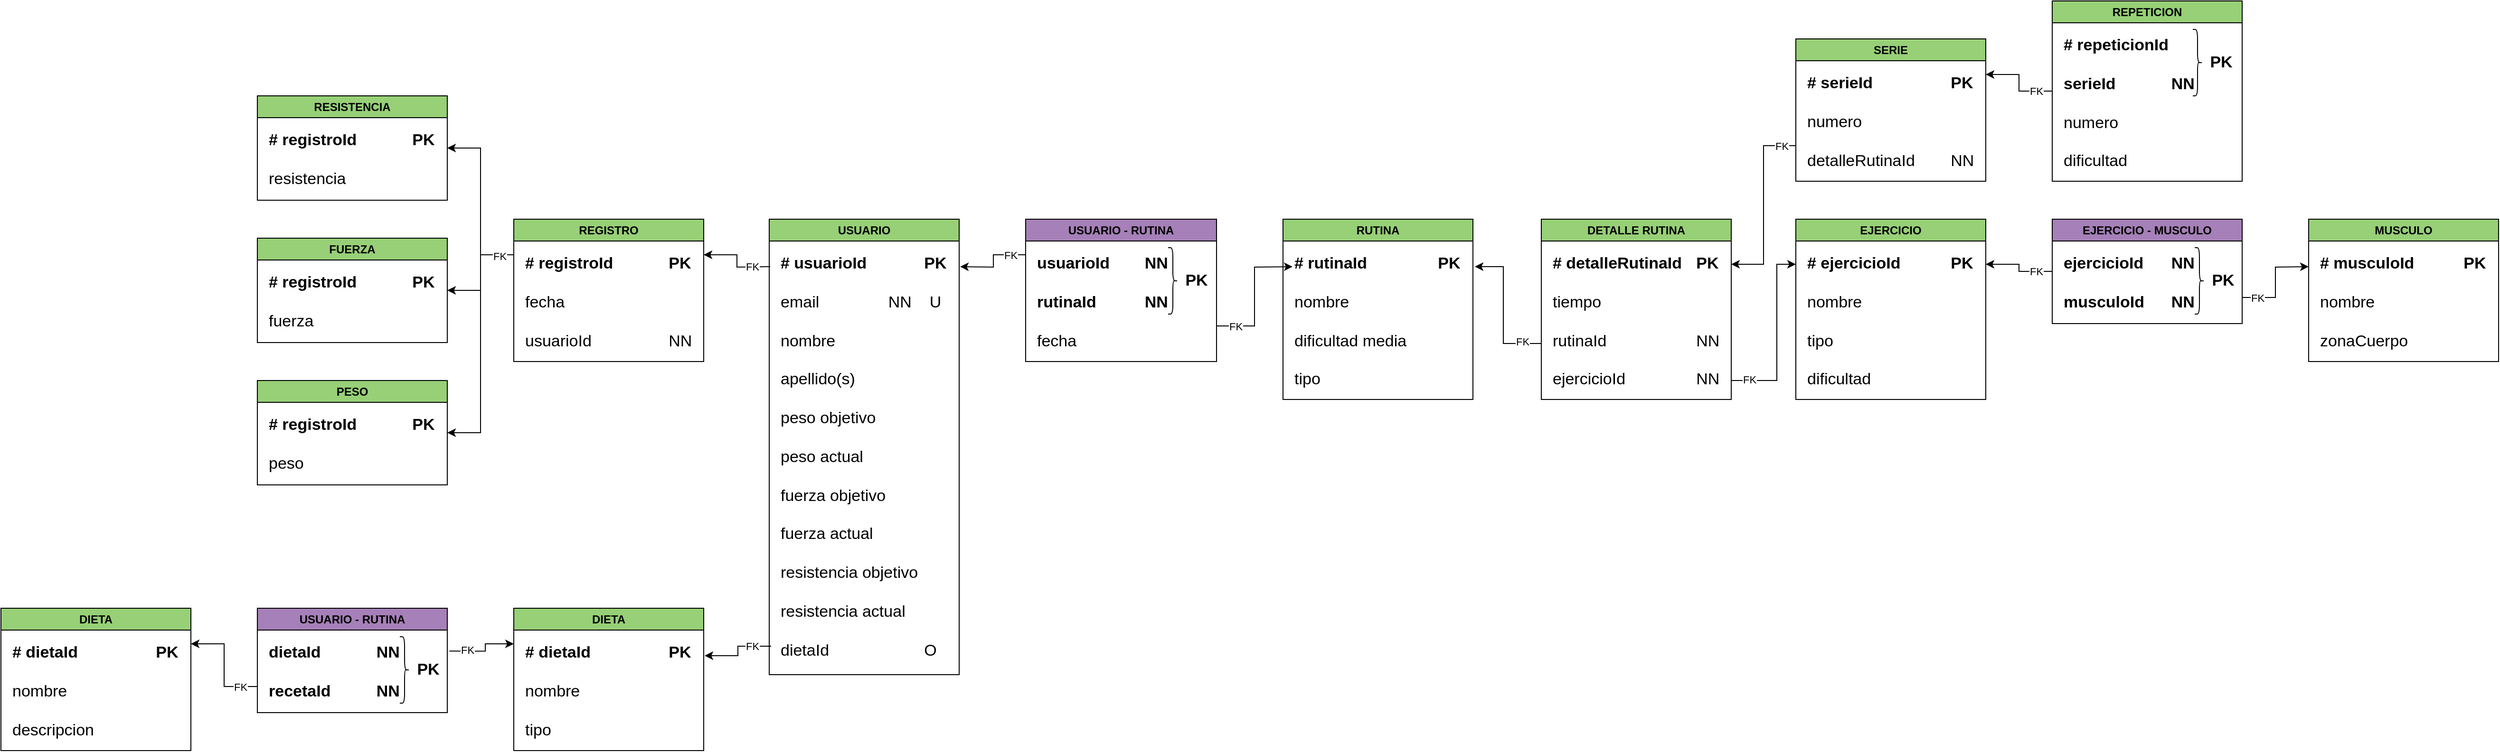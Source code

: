 <mxfile version="22.1.11" type="github">
  <diagram name="Página-1" id="gjtRLzLxao2fpndlLqgI">
    <mxGraphModel dx="3163" dy="777" grid="1" gridSize="10" guides="1" tooltips="1" connect="1" arrows="1" fold="1" page="1" pageScale="1" pageWidth="827" pageHeight="1169" math="0" shadow="0">
      <root>
        <mxCell id="0" />
        <mxCell id="1" parent="0" />
        <mxCell id="w3PoWwuRmh8IUbwpKN5N-68" style="edgeStyle=orthogonalEdgeStyle;rounded=0;orthogonalLoop=1;jettySize=auto;html=1;" edge="1" parent="1">
          <mxGeometry relative="1" as="geometry">
            <mxPoint x="-90" y="870" as="sourcePoint" />
            <mxPoint x="-160" y="880" as="targetPoint" />
            <Array as="points">
              <mxPoint x="-125" y="870" />
              <mxPoint x="-125" y="880" />
            </Array>
          </mxGeometry>
        </mxCell>
        <mxCell id="w3PoWwuRmh8IUbwpKN5N-69" value="FK" style="edgeLabel;html=1;align=center;verticalAlign=middle;resizable=0;points=[];" vertex="1" connectable="0" parent="w3PoWwuRmh8IUbwpKN5N-68">
          <mxGeometry x="-0.59" relative="1" as="geometry">
            <mxPoint x="-4" as="offset" />
          </mxGeometry>
        </mxCell>
        <mxCell id="w3PoWwuRmh8IUbwpKN5N-77" style="edgeStyle=orthogonalEdgeStyle;rounded=0;orthogonalLoop=1;jettySize=auto;html=1;entryX=1;entryY=0.25;entryDx=0;entryDy=0;" edge="1" parent="1" target="w3PoWwuRmh8IUbwpKN5N-75">
          <mxGeometry relative="1" as="geometry">
            <mxPoint x="-91" y="470" as="sourcePoint" />
          </mxGeometry>
        </mxCell>
        <mxCell id="w3PoWwuRmh8IUbwpKN5N-78" value="FK" style="edgeLabel;html=1;align=center;verticalAlign=middle;resizable=0;points=[];" vertex="1" connectable="0" parent="w3PoWwuRmh8IUbwpKN5N-77">
          <mxGeometry x="-0.662" relative="1" as="geometry">
            <mxPoint x="-5" as="offset" />
          </mxGeometry>
        </mxCell>
        <mxCell id="w3PoWwuRmh8IUbwpKN5N-1" value="USUARIO" style="swimlane;whiteSpace=wrap;html=1;startSize=23;fillColor=#97D077;" vertex="1" parent="1">
          <mxGeometry x="-92" y="420" width="200" height="480" as="geometry" />
        </mxCell>
        <mxCell id="w3PoWwuRmh8IUbwpKN5N-2" value="&lt;b style=&quot;font-size: 17px;&quot;&gt;# usuarioId&lt;span style=&quot;white-space: pre;&quot;&gt;&#x9;&lt;/span&gt;&lt;span style=&quot;white-space: pre;&quot;&gt;&#x9;&lt;/span&gt;PK&lt;/b&gt;&lt;br style=&quot;font-size: 17px;&quot;&gt;&lt;br style=&quot;font-size: 17px;&quot;&gt;email&lt;span style=&quot;&quot;&gt;&lt;span style=&quot;&quot;&gt;&amp;nbsp;&amp;nbsp;&lt;/span&gt;&lt;/span&gt;&lt;span style=&quot;&quot;&gt;&lt;span style=&quot;&quot;&gt;&amp;nbsp;&amp;nbsp;&amp;nbsp;&amp;nbsp;&lt;/span&gt;&lt;span style=&quot;&quot;&gt;&lt;span style=&quot;&quot;&gt;&amp;nbsp;&amp;nbsp;&amp;nbsp;&amp;nbsp;&lt;span style=&quot;white-space: pre;&quot;&gt;&#x9;&lt;/span&gt;&lt;/span&gt;&lt;/span&gt;NN&lt;span style=&quot;&quot;&gt;&lt;span style=&quot;&quot;&gt;&amp;nbsp;&amp;nbsp;&amp;nbsp;&amp;nbsp;&lt;/span&gt;&lt;/span&gt;U&lt;/span&gt;&lt;br style=&quot;font-size: 17px;&quot;&gt;&lt;br style=&quot;font-size: 17px;&quot;&gt;nombre&lt;br style=&quot;font-size: 17px;&quot;&gt;&lt;br style=&quot;font-size: 17px;&quot;&gt;apellido(s)&lt;br&gt;&lt;br&gt;peso objetivo&lt;br&gt;&lt;br&gt;peso actual&lt;br&gt;&lt;br&gt;fuerza objetivo&lt;br&gt;&lt;br&gt;fuerza actual&lt;br&gt;&lt;br&gt;resistencia objetivo&lt;br style=&quot;border-color: var(--border-color);&quot;&gt;&lt;br style=&quot;border-color: var(--border-color);&quot;&gt;resistencia actual&lt;br&gt;&lt;br&gt;dietaId&lt;span style=&quot;white-space: pre;&quot;&gt;&#x9;&lt;/span&gt;&lt;span style=&quot;white-space: pre;&quot;&gt;&#x9;&lt;/span&gt;&lt;span style=&quot;white-space: pre;&quot;&gt;&#x9;&lt;/span&gt;O" style="text;html=1;strokeColor=none;fillColor=none;align=left;verticalAlign=top;whiteSpace=wrap;rounded=0;fontSize=17;" vertex="1" parent="w3PoWwuRmh8IUbwpKN5N-1">
          <mxGeometry x="10" y="30" width="180" height="440" as="geometry" />
        </mxCell>
        <mxCell id="w3PoWwuRmh8IUbwpKN5N-3" style="edgeStyle=orthogonalEdgeStyle;rounded=0;orthogonalLoop=1;jettySize=auto;html=1;exitX=0;exitY=0.25;exitDx=0;exitDy=0;" edge="1" parent="1" source="w3PoWwuRmh8IUbwpKN5N-5">
          <mxGeometry relative="1" as="geometry">
            <mxPoint x="109" y="470" as="targetPoint" />
          </mxGeometry>
        </mxCell>
        <mxCell id="w3PoWwuRmh8IUbwpKN5N-20" value="FK" style="edgeLabel;html=1;align=center;verticalAlign=middle;resizable=0;points=[];" vertex="1" connectable="0" parent="w3PoWwuRmh8IUbwpKN5N-3">
          <mxGeometry x="-0.615" relative="1" as="geometry">
            <mxPoint as="offset" />
          </mxGeometry>
        </mxCell>
        <mxCell id="w3PoWwuRmh8IUbwpKN5N-4" style="edgeStyle=orthogonalEdgeStyle;rounded=0;orthogonalLoop=1;jettySize=auto;html=1;exitX=1;exitY=0.75;exitDx=0;exitDy=0;" edge="1" parent="1" source="w3PoWwuRmh8IUbwpKN5N-5">
          <mxGeometry relative="1" as="geometry">
            <mxPoint x="459" y="470" as="targetPoint" />
          </mxGeometry>
        </mxCell>
        <mxCell id="w3PoWwuRmh8IUbwpKN5N-21" value="FK" style="edgeLabel;html=1;align=center;verticalAlign=middle;resizable=0;points=[];" vertex="1" connectable="0" parent="w3PoWwuRmh8IUbwpKN5N-4">
          <mxGeometry x="-0.641" y="-1" relative="1" as="geometry">
            <mxPoint x="-6" y="-1" as="offset" />
          </mxGeometry>
        </mxCell>
        <mxCell id="w3PoWwuRmh8IUbwpKN5N-5" value="USUARIO - RUTINA" style="swimlane;whiteSpace=wrap;html=1;fillColor=#A680B8;" vertex="1" parent="1">
          <mxGeometry x="178" y="420" width="201" height="150" as="geometry" />
        </mxCell>
        <mxCell id="w3PoWwuRmh8IUbwpKN5N-6" value="&lt;div style=&quot;text-align: right;&quot;&gt;&lt;b style=&quot;background-color: initial;&quot;&gt;usuarioId&lt;span style=&quot;white-space: pre;&quot;&gt;&#x9;&lt;/span&gt;NN&lt;/b&gt;&lt;/div&gt;&lt;br style=&quot;font-size: 17px;&quot;&gt;&lt;b&gt;rutinaId&lt;/b&gt;&lt;span style=&quot;font-weight: bold; white-space: pre;&quot;&gt;&#x9;&lt;span style=&quot;white-space: pre;&quot;&gt;&#x9;&lt;/span&gt;&lt;/span&gt;&lt;b&gt;NN&lt;/b&gt;&lt;br&gt;&lt;br&gt;fecha" style="text;html=1;strokeColor=none;fillColor=none;align=left;verticalAlign=top;whiteSpace=wrap;rounded=0;fontSize=17;" vertex="1" parent="w3PoWwuRmh8IUbwpKN5N-5">
          <mxGeometry x="10" y="30" width="180" height="110" as="geometry" />
        </mxCell>
        <mxCell id="w3PoWwuRmh8IUbwpKN5N-7" value="" style="shape=curlyBracket;whiteSpace=wrap;html=1;rounded=1;flipH=1;labelPosition=right;verticalLabelPosition=middle;align=left;verticalAlign=middle;size=0.5;" vertex="1" parent="w3PoWwuRmh8IUbwpKN5N-5">
          <mxGeometry x="150" y="30" width="10" height="70" as="geometry" />
        </mxCell>
        <mxCell id="w3PoWwuRmh8IUbwpKN5N-8" value="&lt;b style=&quot;font-size: 17px;&quot;&gt;PK&lt;/b&gt;" style="text;html=1;strokeColor=none;fillColor=none;align=center;verticalAlign=middle;whiteSpace=wrap;rounded=0;fontSize=17;" vertex="1" parent="w3PoWwuRmh8IUbwpKN5N-5">
          <mxGeometry x="150" y="50" width="60" height="30" as="geometry" />
        </mxCell>
        <mxCell id="w3PoWwuRmh8IUbwpKN5N-9" value="RUTINA" style="swimlane;whiteSpace=wrap;html=1;fillColor=#97D077;" vertex="1" parent="1">
          <mxGeometry x="449" y="420" width="200" height="190" as="geometry" />
        </mxCell>
        <mxCell id="w3PoWwuRmh8IUbwpKN5N-10" value="&lt;b style=&quot;font-size: 17px;&quot;&gt;# rutinaId&lt;span style=&quot;white-space: pre;&quot;&gt;&#x9;&lt;span style=&quot;white-space: pre;&quot;&gt;&#x9;&lt;/span&gt;&lt;/span&gt;PK&lt;/b&gt;&lt;br style=&quot;font-size: 17px;&quot;&gt;&lt;br&gt;nombre&lt;br&gt;&lt;br style=&quot;font-size: 17px;&quot;&gt;dificultad media&lt;br style=&quot;font-size: 17px;&quot;&gt;&lt;br&gt;tipo" style="text;html=1;strokeColor=none;fillColor=none;align=left;verticalAlign=top;whiteSpace=wrap;rounded=0;fontSize=17;" vertex="1" parent="w3PoWwuRmh8IUbwpKN5N-9">
          <mxGeometry x="10" y="30" width="180" height="150" as="geometry" />
        </mxCell>
        <mxCell id="w3PoWwuRmh8IUbwpKN5N-25" style="edgeStyle=orthogonalEdgeStyle;rounded=0;orthogonalLoop=1;jettySize=auto;html=1;" edge="1" parent="1">
          <mxGeometry relative="1" as="geometry">
            <mxPoint x="721" y="550" as="sourcePoint" />
            <mxPoint x="651" y="470" as="targetPoint" />
            <Array as="points">
              <mxPoint x="721" y="551" />
              <mxPoint x="681" y="551" />
              <mxPoint x="681" y="470" />
            </Array>
          </mxGeometry>
        </mxCell>
        <mxCell id="w3PoWwuRmh8IUbwpKN5N-26" value="FK" style="edgeLabel;html=1;align=center;verticalAlign=middle;resizable=0;points=[];" vertex="1" connectable="0" parent="w3PoWwuRmh8IUbwpKN5N-25">
          <mxGeometry x="-0.724" y="-2" relative="1" as="geometry">
            <mxPoint as="offset" />
          </mxGeometry>
        </mxCell>
        <mxCell id="w3PoWwuRmh8IUbwpKN5N-30" style="edgeStyle=orthogonalEdgeStyle;rounded=0;orthogonalLoop=1;jettySize=auto;html=1;entryX=0;entryY=0.25;entryDx=0;entryDy=0;" edge="1" parent="1" target="w3PoWwuRmh8IUbwpKN5N-27">
          <mxGeometry relative="1" as="geometry">
            <mxPoint x="921" y="590" as="sourcePoint" />
            <mxPoint x="979" y="460" as="targetPoint" />
            <Array as="points">
              <mxPoint x="969" y="590" />
              <mxPoint x="969" y="468" />
            </Array>
          </mxGeometry>
        </mxCell>
        <mxCell id="w3PoWwuRmh8IUbwpKN5N-31" value="FK" style="edgeLabel;html=1;align=center;verticalAlign=middle;resizable=0;points=[];" vertex="1" connectable="0" parent="w3PoWwuRmh8IUbwpKN5N-30">
          <mxGeometry x="-0.814" y="1" relative="1" as="geometry">
            <mxPoint x="1" as="offset" />
          </mxGeometry>
        </mxCell>
        <mxCell id="w3PoWwuRmh8IUbwpKN5N-15" value="DETALLE RUTINA" style="swimlane;whiteSpace=wrap;html=1;fillColor=#97D077;" vertex="1" parent="1">
          <mxGeometry x="721" y="420" width="200" height="190" as="geometry" />
        </mxCell>
        <mxCell id="w3PoWwuRmh8IUbwpKN5N-16" value="&lt;b style=&quot;font-size: 17px;&quot;&gt;# detalleRutinaId&lt;span style=&quot;white-space: pre;&quot;&gt;&lt;span style=&quot;white-space: pre;&quot;&gt;&#x9;&lt;/span&gt;&lt;/span&gt;PK&lt;/b&gt;&lt;br style=&quot;font-size: 17px;&quot;&gt;&lt;br&gt;tiempo&lt;br&gt;&lt;br style=&quot;font-size: 17px;&quot;&gt;rutinaId&lt;span style=&quot;white-space: pre;&quot;&gt;&#x9;&lt;span style=&quot;white-space: pre;&quot;&gt;&#x9;&lt;/span&gt;&lt;/span&gt;&lt;span style=&quot;white-space: pre;&quot;&gt;&#x9;&lt;/span&gt;NN&lt;br&gt;&lt;br&gt;ejercicioId&lt;span style=&quot;white-space: pre;&quot;&gt;&#x9;&lt;/span&gt;&lt;span style=&quot;white-space: pre;&quot;&gt;&#x9;&lt;/span&gt;NN" style="text;html=1;strokeColor=none;fillColor=none;align=left;verticalAlign=top;whiteSpace=wrap;rounded=0;fontSize=17;" vertex="1" parent="w3PoWwuRmh8IUbwpKN5N-15">
          <mxGeometry x="10" y="30" width="180" height="150" as="geometry" />
        </mxCell>
        <mxCell id="w3PoWwuRmh8IUbwpKN5N-27" value="EJERCICIO" style="swimlane;whiteSpace=wrap;html=1;fillColor=#97D077;" vertex="1" parent="1">
          <mxGeometry x="989" y="420" width="200" height="190" as="geometry" />
        </mxCell>
        <mxCell id="w3PoWwuRmh8IUbwpKN5N-28" value="&lt;b style=&quot;font-size: 17px;&quot;&gt;# ejercicioId&lt;span style=&quot;white-space: pre;&quot;&gt;&lt;span style=&quot;white-space: pre;&quot;&gt;&#x9;&lt;span style=&quot;white-space: pre;&quot;&gt;&#x9;&lt;/span&gt;&lt;/span&gt;&lt;/span&gt;PK&lt;/b&gt;&lt;br style=&quot;font-size: 17px;&quot;&gt;&lt;br&gt;nombre&lt;br&gt;&lt;br style=&quot;font-size: 17px;&quot;&gt;tipo&lt;br&gt;&lt;br&gt;dificultad" style="text;html=1;strokeColor=none;fillColor=none;align=left;verticalAlign=top;whiteSpace=wrap;rounded=0;fontSize=17;" vertex="1" parent="w3PoWwuRmh8IUbwpKN5N-27">
          <mxGeometry x="10" y="30" width="180" height="150" as="geometry" />
        </mxCell>
        <mxCell id="w3PoWwuRmh8IUbwpKN5N-32" value="MUSCULO" style="swimlane;whiteSpace=wrap;html=1;fillColor=#97D077;" vertex="1" parent="1">
          <mxGeometry x="1529" y="420" width="200" height="150" as="geometry" />
        </mxCell>
        <mxCell id="w3PoWwuRmh8IUbwpKN5N-33" value="&lt;b style=&quot;font-size: 17px;&quot;&gt;# musculoId&lt;span style=&quot;white-space: pre;&quot;&gt;&lt;span style=&quot;white-space: pre;&quot;&gt;&#x9;&lt;span style=&quot;white-space: pre;&quot;&gt;&#x9;&lt;/span&gt;&lt;/span&gt;&lt;/span&gt;PK&lt;/b&gt;&lt;br style=&quot;font-size: 17px;&quot;&gt;&lt;br&gt;nombre&lt;br&gt;&lt;br style=&quot;font-size: 17px;&quot;&gt;zonaCuerpo" style="text;html=1;strokeColor=none;fillColor=none;align=left;verticalAlign=top;whiteSpace=wrap;rounded=0;fontSize=17;" vertex="1" parent="w3PoWwuRmh8IUbwpKN5N-32">
          <mxGeometry x="10" y="30" width="180" height="110" as="geometry" />
        </mxCell>
        <mxCell id="w3PoWwuRmh8IUbwpKN5N-39" style="edgeStyle=orthogonalEdgeStyle;rounded=0;orthogonalLoop=1;jettySize=auto;html=1;exitX=0;exitY=0.5;exitDx=0;exitDy=0;entryX=1;entryY=0.25;entryDx=0;entryDy=0;" edge="1" parent="1" source="w3PoWwuRmh8IUbwpKN5N-34" target="w3PoWwuRmh8IUbwpKN5N-27">
          <mxGeometry relative="1" as="geometry" />
        </mxCell>
        <mxCell id="w3PoWwuRmh8IUbwpKN5N-40" value="FK" style="edgeLabel;html=1;align=center;verticalAlign=middle;resizable=0;points=[];" vertex="1" connectable="0" parent="w3PoWwuRmh8IUbwpKN5N-39">
          <mxGeometry x="-0.554" relative="1" as="geometry">
            <mxPoint as="offset" />
          </mxGeometry>
        </mxCell>
        <mxCell id="w3PoWwuRmh8IUbwpKN5N-41" style="edgeStyle=orthogonalEdgeStyle;rounded=0;orthogonalLoop=1;jettySize=auto;html=1;exitX=1;exitY=0.75;exitDx=0;exitDy=0;" edge="1" parent="1" source="w3PoWwuRmh8IUbwpKN5N-34">
          <mxGeometry relative="1" as="geometry">
            <mxPoint x="1529" y="470" as="targetPoint" />
          </mxGeometry>
        </mxCell>
        <mxCell id="w3PoWwuRmh8IUbwpKN5N-42" value="FK" style="edgeLabel;html=1;align=center;verticalAlign=middle;resizable=0;points=[];" vertex="1" connectable="0" parent="w3PoWwuRmh8IUbwpKN5N-41">
          <mxGeometry x="-0.672" y="1" relative="1" as="geometry">
            <mxPoint x="-1" y="1" as="offset" />
          </mxGeometry>
        </mxCell>
        <mxCell id="w3PoWwuRmh8IUbwpKN5N-34" value="EJERCICIO - MUSCULO" style="swimlane;whiteSpace=wrap;html=1;fillColor=#A680B8;" vertex="1" parent="1">
          <mxGeometry x="1259" y="420" width="200" height="110" as="geometry" />
        </mxCell>
        <mxCell id="w3PoWwuRmh8IUbwpKN5N-35" value="&lt;div style=&quot;&quot;&gt;&lt;b style=&quot;background-color: initial;&quot;&gt;ejercicioId &lt;span style=&quot;white-space: pre;&quot;&gt;&#x9;&lt;/span&gt;NN&lt;/b&gt;&lt;/div&gt;&lt;br style=&quot;font-size: 17px;&quot;&gt;&lt;b&gt;musculoId&lt;span style=&quot;white-space: pre;&quot;&gt;&lt;span style=&quot;white-space: pre;&quot;&gt;&#x9;&lt;/span&gt;&lt;/span&gt;NN&lt;/b&gt;" style="text;html=1;strokeColor=none;fillColor=none;align=left;verticalAlign=top;whiteSpace=wrap;rounded=0;fontSize=17;" vertex="1" parent="w3PoWwuRmh8IUbwpKN5N-34">
          <mxGeometry x="10" y="30" width="180" height="70" as="geometry" />
        </mxCell>
        <mxCell id="w3PoWwuRmh8IUbwpKN5N-36" value="" style="shape=curlyBracket;whiteSpace=wrap;html=1;rounded=1;flipH=1;labelPosition=right;verticalLabelPosition=middle;align=left;verticalAlign=middle;size=0.5;" vertex="1" parent="w3PoWwuRmh8IUbwpKN5N-34">
          <mxGeometry x="150" y="30" width="10" height="70" as="geometry" />
        </mxCell>
        <mxCell id="w3PoWwuRmh8IUbwpKN5N-37" value="&lt;b style=&quot;font-size: 17px;&quot;&gt;PK&lt;/b&gt;" style="text;html=1;strokeColor=none;fillColor=none;align=center;verticalAlign=middle;whiteSpace=wrap;rounded=0;fontSize=17;" vertex="1" parent="w3PoWwuRmh8IUbwpKN5N-34">
          <mxGeometry x="150" y="50" width="60" height="30" as="geometry" />
        </mxCell>
        <mxCell id="w3PoWwuRmh8IUbwpKN5N-56" style="edgeStyle=orthogonalEdgeStyle;rounded=0;orthogonalLoop=1;jettySize=auto;html=1;exitX=0;exitY=0.75;exitDx=0;exitDy=0;entryX=1;entryY=0.25;entryDx=0;entryDy=0;" edge="1" parent="1" source="w3PoWwuRmh8IUbwpKN5N-44" target="w3PoWwuRmh8IUbwpKN5N-15">
          <mxGeometry relative="1" as="geometry" />
        </mxCell>
        <mxCell id="w3PoWwuRmh8IUbwpKN5N-57" value="FK" style="edgeLabel;html=1;align=center;verticalAlign=middle;resizable=0;points=[];" vertex="1" connectable="0" parent="w3PoWwuRmh8IUbwpKN5N-56">
          <mxGeometry x="-0.837" relative="1" as="geometry">
            <mxPoint as="offset" />
          </mxGeometry>
        </mxCell>
        <mxCell id="w3PoWwuRmh8IUbwpKN5N-44" value="SERIE" style="swimlane;whiteSpace=wrap;html=1;fillColor=#97D077;" vertex="1" parent="1">
          <mxGeometry x="989" y="230" width="200" height="150" as="geometry" />
        </mxCell>
        <mxCell id="w3PoWwuRmh8IUbwpKN5N-45" value="&lt;b style=&quot;font-size: 17px;&quot;&gt;# serieId&lt;span style=&quot;white-space: pre;&quot;&gt;&lt;span style=&quot;white-space: pre;&quot;&gt;&#x9;&lt;span style=&quot;white-space: pre;&quot;&gt;&#x9;&lt;span style=&quot;white-space: pre;&quot;&gt;&#x9;&lt;/span&gt;&lt;/span&gt;&lt;/span&gt;&lt;/span&gt;PK&lt;/b&gt;&lt;br style=&quot;font-size: 17px;&quot;&gt;&lt;br&gt;numero&lt;br&gt;&lt;br&gt;detalleRutinaId&lt;span style=&quot;white-space: pre;&quot;&gt;&#x9;&lt;/span&gt;NN" style="text;html=1;strokeColor=none;fillColor=none;align=left;verticalAlign=top;whiteSpace=wrap;rounded=0;fontSize=17;" vertex="1" parent="w3PoWwuRmh8IUbwpKN5N-44">
          <mxGeometry x="10" y="30" width="180" height="110" as="geometry" />
        </mxCell>
        <mxCell id="w3PoWwuRmh8IUbwpKN5N-51" style="edgeStyle=orthogonalEdgeStyle;rounded=0;orthogonalLoop=1;jettySize=auto;html=1;exitX=0;exitY=0.5;exitDx=0;exitDy=0;entryX=1;entryY=0.25;entryDx=0;entryDy=0;" edge="1" parent="1" source="w3PoWwuRmh8IUbwpKN5N-46" target="w3PoWwuRmh8IUbwpKN5N-44">
          <mxGeometry relative="1" as="geometry" />
        </mxCell>
        <mxCell id="w3PoWwuRmh8IUbwpKN5N-52" value="FK" style="edgeLabel;html=1;align=center;verticalAlign=middle;resizable=0;points=[];" vertex="1" connectable="0" parent="w3PoWwuRmh8IUbwpKN5N-51">
          <mxGeometry x="-0.611" relative="1" as="geometry">
            <mxPoint as="offset" />
          </mxGeometry>
        </mxCell>
        <mxCell id="w3PoWwuRmh8IUbwpKN5N-46" value="REPETICION" style="swimlane;whiteSpace=wrap;html=1;fillColor=#97D077;" vertex="1" parent="1">
          <mxGeometry x="1259" y="190" width="200" height="190" as="geometry" />
        </mxCell>
        <mxCell id="w3PoWwuRmh8IUbwpKN5N-47" value="&lt;b style=&quot;font-size: 17px;&quot;&gt;# repeticionId&lt;span style=&quot;white-space: pre;&quot;&gt;&lt;span style=&quot;white-space: pre;&quot;&gt;&#x9;&lt;span style=&quot;white-space: pre;&quot;&gt;&#x9;&lt;/span&gt;&lt;/span&gt;&lt;/span&gt;&lt;/b&gt;&lt;br style=&quot;font-size: 17px;&quot;&gt;&lt;br&gt;&lt;b&gt;serieId&lt;span style=&quot;white-space: pre;&quot;&gt;&#x9;&lt;/span&gt;&lt;span style=&quot;white-space: pre;&quot;&gt;&#x9;&lt;/span&gt;NN&lt;/b&gt;&lt;br&gt;&lt;br&gt;&lt;span style=&quot;white-space: pre;&quot;&gt;numero&lt;br&gt;&lt;/span&gt;&lt;br&gt;dificultad&lt;span style=&quot;font-weight: bold; white-space: pre;&quot;&gt;&#x9;&lt;/span&gt;&lt;br&gt;" style="text;html=1;strokeColor=none;fillColor=none;align=left;verticalAlign=top;whiteSpace=wrap;rounded=0;fontSize=17;" vertex="1" parent="w3PoWwuRmh8IUbwpKN5N-46">
          <mxGeometry x="10" y="30" width="180" height="150" as="geometry" />
        </mxCell>
        <mxCell id="w3PoWwuRmh8IUbwpKN5N-48" value="" style="shape=curlyBracket;whiteSpace=wrap;html=1;rounded=1;flipH=1;labelPosition=right;verticalLabelPosition=middle;align=left;verticalAlign=middle;size=0.5;" vertex="1" parent="w3PoWwuRmh8IUbwpKN5N-46">
          <mxGeometry x="148" y="30" width="10" height="70" as="geometry" />
        </mxCell>
        <mxCell id="w3PoWwuRmh8IUbwpKN5N-49" value="&lt;b style=&quot;font-size: 17px;&quot;&gt;PK&lt;/b&gt;" style="text;html=1;strokeColor=none;fillColor=none;align=center;verticalAlign=middle;whiteSpace=wrap;rounded=0;fontSize=17;" vertex="1" parent="w3PoWwuRmh8IUbwpKN5N-46">
          <mxGeometry x="148" y="50" width="60" height="30" as="geometry" />
        </mxCell>
        <mxCell id="w3PoWwuRmh8IUbwpKN5N-58" value="DIETA" style="swimlane;whiteSpace=wrap;html=1;fillColor=#97D077;" vertex="1" parent="1">
          <mxGeometry x="-361" y="830" width="200" height="150" as="geometry" />
        </mxCell>
        <mxCell id="w3PoWwuRmh8IUbwpKN5N-59" value="&lt;b style=&quot;font-size: 17px;&quot;&gt;# dietaId&lt;span style=&quot;white-space: pre;&quot;&gt;&#x9;&lt;span style=&quot;white-space: pre;&quot;&gt;&#x9;&lt;span style=&quot;white-space: pre;&quot;&gt;&#x9;&lt;/span&gt;&lt;/span&gt;&lt;/span&gt;PK&lt;/b&gt;&lt;br style=&quot;font-size: 17px;&quot;&gt;&lt;br&gt;nombre&lt;br&gt;&lt;br&gt;tipo" style="text;html=1;strokeColor=none;fillColor=none;align=left;verticalAlign=top;whiteSpace=wrap;rounded=0;fontSize=17;" vertex="1" parent="w3PoWwuRmh8IUbwpKN5N-58">
          <mxGeometry x="10" y="30" width="180" height="110" as="geometry" />
        </mxCell>
        <mxCell id="w3PoWwuRmh8IUbwpKN5N-70" style="edgeStyle=orthogonalEdgeStyle;rounded=0;orthogonalLoop=1;jettySize=auto;html=1;entryX=0;entryY=0.25;entryDx=0;entryDy=0;exitX=0.869;exitY=-0.161;exitDx=0;exitDy=0;exitPerimeter=0;" edge="1" parent="1" source="w3PoWwuRmh8IUbwpKN5N-65" target="w3PoWwuRmh8IUbwpKN5N-58">
          <mxGeometry relative="1" as="geometry">
            <mxPoint x="-431" y="870" as="sourcePoint" />
          </mxGeometry>
        </mxCell>
        <mxCell id="w3PoWwuRmh8IUbwpKN5N-72" value="FK" style="edgeLabel;html=1;align=center;verticalAlign=middle;resizable=0;points=[];" vertex="1" connectable="0" parent="w3PoWwuRmh8IUbwpKN5N-70">
          <mxGeometry x="-0.492" y="1" relative="1" as="geometry">
            <mxPoint as="offset" />
          </mxGeometry>
        </mxCell>
        <mxCell id="w3PoWwuRmh8IUbwpKN5N-73" style="edgeStyle=orthogonalEdgeStyle;rounded=0;orthogonalLoop=1;jettySize=auto;html=1;exitX=0;exitY=0.75;exitDx=0;exitDy=0;entryX=1;entryY=0.25;entryDx=0;entryDy=0;" edge="1" parent="1" source="w3PoWwuRmh8IUbwpKN5N-62" target="w3PoWwuRmh8IUbwpKN5N-66">
          <mxGeometry relative="1" as="geometry" />
        </mxCell>
        <mxCell id="w3PoWwuRmh8IUbwpKN5N-74" value="FK" style="edgeLabel;html=1;align=center;verticalAlign=middle;resizable=0;points=[];" vertex="1" connectable="0" parent="w3PoWwuRmh8IUbwpKN5N-73">
          <mxGeometry x="-0.69" relative="1" as="geometry">
            <mxPoint as="offset" />
          </mxGeometry>
        </mxCell>
        <mxCell id="w3PoWwuRmh8IUbwpKN5N-62" value="USUARIO - RUTINA" style="swimlane;whiteSpace=wrap;html=1;fillColor=#A680B8;" vertex="1" parent="1">
          <mxGeometry x="-631" y="830" width="200" height="110" as="geometry" />
        </mxCell>
        <mxCell id="w3PoWwuRmh8IUbwpKN5N-63" value="&lt;div style=&quot;text-align: right;&quot;&gt;&lt;b style=&quot;background-color: initial;&quot;&gt;dietaId&lt;span style=&quot;white-space: pre;&quot;&gt;&#x9;&lt;/span&gt;&lt;span style=&quot;white-space: pre;&quot;&gt;&#x9;&lt;/span&gt;NN&lt;/b&gt;&lt;/div&gt;&lt;br style=&quot;font-size: 17px;&quot;&gt;&lt;b&gt;recetaId&lt;/b&gt;&lt;span style=&quot;font-weight: bold; white-space: pre;&quot;&gt;&#x9;&lt;span style=&quot;white-space: pre;&quot;&gt;&#x9;&lt;/span&gt;&lt;/span&gt;&lt;b&gt;NN&lt;/b&gt;" style="text;html=1;strokeColor=none;fillColor=none;align=left;verticalAlign=top;whiteSpace=wrap;rounded=0;fontSize=17;" vertex="1" parent="w3PoWwuRmh8IUbwpKN5N-62">
          <mxGeometry x="10" y="30" width="180" height="70" as="geometry" />
        </mxCell>
        <mxCell id="w3PoWwuRmh8IUbwpKN5N-64" value="" style="shape=curlyBracket;whiteSpace=wrap;html=1;rounded=1;flipH=1;labelPosition=right;verticalLabelPosition=middle;align=left;verticalAlign=middle;size=0.5;" vertex="1" parent="w3PoWwuRmh8IUbwpKN5N-62">
          <mxGeometry x="150" y="30" width="10" height="70" as="geometry" />
        </mxCell>
        <mxCell id="w3PoWwuRmh8IUbwpKN5N-65" value="&lt;b style=&quot;font-size: 17px;&quot;&gt;PK&lt;/b&gt;" style="text;html=1;strokeColor=none;fillColor=none;align=center;verticalAlign=middle;whiteSpace=wrap;rounded=0;fontSize=17;" vertex="1" parent="w3PoWwuRmh8IUbwpKN5N-62">
          <mxGeometry x="150" y="50" width="60" height="30" as="geometry" />
        </mxCell>
        <mxCell id="w3PoWwuRmh8IUbwpKN5N-66" value="DIETA" style="swimlane;whiteSpace=wrap;html=1;fillColor=#97D077;" vertex="1" parent="1">
          <mxGeometry x="-901" y="830" width="200" height="150" as="geometry" />
        </mxCell>
        <mxCell id="w3PoWwuRmh8IUbwpKN5N-67" value="&lt;b style=&quot;font-size: 17px;&quot;&gt;# dietaId&lt;span style=&quot;white-space: pre;&quot;&gt;&#x9;&lt;span style=&quot;white-space: pre;&quot;&gt;&#x9;&lt;span style=&quot;white-space: pre;&quot;&gt;&#x9;&lt;/span&gt;&lt;/span&gt;&lt;/span&gt;PK&lt;/b&gt;&lt;br style=&quot;font-size: 17px;&quot;&gt;&lt;br&gt;nombre&lt;br&gt;&lt;br&gt;descripcion" style="text;html=1;strokeColor=none;fillColor=none;align=left;verticalAlign=top;whiteSpace=wrap;rounded=0;fontSize=17;" vertex="1" parent="w3PoWwuRmh8IUbwpKN5N-66">
          <mxGeometry x="10" y="30" width="180" height="110" as="geometry" />
        </mxCell>
        <mxCell id="w3PoWwuRmh8IUbwpKN5N-85" style="edgeStyle=orthogonalEdgeStyle;rounded=0;orthogonalLoop=1;jettySize=auto;html=1;exitX=0;exitY=0.25;exitDx=0;exitDy=0;entryX=1;entryY=0.5;entryDx=0;entryDy=0;" edge="1" parent="1" source="w3PoWwuRmh8IUbwpKN5N-75" target="w3PoWwuRmh8IUbwpKN5N-83">
          <mxGeometry relative="1" as="geometry" />
        </mxCell>
        <mxCell id="w3PoWwuRmh8IUbwpKN5N-87" style="edgeStyle=orthogonalEdgeStyle;rounded=0;orthogonalLoop=1;jettySize=auto;html=1;exitX=0;exitY=0.25;exitDx=0;exitDy=0;entryX=1;entryY=0.5;entryDx=0;entryDy=0;" edge="1" parent="1" source="w3PoWwuRmh8IUbwpKN5N-75" target="w3PoWwuRmh8IUbwpKN5N-81">
          <mxGeometry relative="1" as="geometry" />
        </mxCell>
        <mxCell id="w3PoWwuRmh8IUbwpKN5N-88" style="edgeStyle=orthogonalEdgeStyle;rounded=0;orthogonalLoop=1;jettySize=auto;html=1;exitX=0;exitY=0.25;exitDx=0;exitDy=0;entryX=1;entryY=0.5;entryDx=0;entryDy=0;" edge="1" parent="1" source="w3PoWwuRmh8IUbwpKN5N-75" target="w3PoWwuRmh8IUbwpKN5N-79">
          <mxGeometry relative="1" as="geometry" />
        </mxCell>
        <mxCell id="w3PoWwuRmh8IUbwpKN5N-89" value="FK" style="edgeLabel;html=1;align=center;verticalAlign=middle;resizable=0;points=[];" vertex="1" connectable="0" parent="w3PoWwuRmh8IUbwpKN5N-88">
          <mxGeometry x="-0.881" y="1" relative="1" as="geometry">
            <mxPoint as="offset" />
          </mxGeometry>
        </mxCell>
        <mxCell id="w3PoWwuRmh8IUbwpKN5N-75" value="REGISTRO" style="swimlane;whiteSpace=wrap;html=1;fillColor=#97D077;" vertex="1" parent="1">
          <mxGeometry x="-361" y="420" width="200" height="150" as="geometry" />
        </mxCell>
        <mxCell id="w3PoWwuRmh8IUbwpKN5N-76" value="&lt;b style=&quot;font-size: 17px;&quot;&gt;# registroId&lt;span style=&quot;white-space: pre;&quot;&gt;&lt;span style=&quot;white-space: pre;&quot;&gt;&lt;span style=&quot;white-space: pre;&quot;&gt;&#x9;&lt;span style=&quot;white-space: pre;&quot;&gt;&#x9;&lt;/span&gt;&lt;/span&gt;&lt;/span&gt;&lt;/span&gt;PK&lt;/b&gt;&lt;br&gt;&lt;br&gt;fecha&lt;br&gt;&lt;br&gt;usuarioId&lt;span style=&quot;white-space: pre;&quot;&gt;&#x9;&lt;/span&gt;&lt;span style=&quot;white-space: pre;&quot;&gt;&#x9;&lt;/span&gt;&lt;span style=&quot;white-space: pre;&quot;&gt;&#x9;&lt;/span&gt;NN" style="text;html=1;strokeColor=none;fillColor=none;align=left;verticalAlign=top;whiteSpace=wrap;rounded=0;fontSize=17;" vertex="1" parent="w3PoWwuRmh8IUbwpKN5N-75">
          <mxGeometry x="10" y="30" width="180" height="110" as="geometry" />
        </mxCell>
        <mxCell id="w3PoWwuRmh8IUbwpKN5N-79" value="PESO" style="swimlane;whiteSpace=wrap;html=1;fillColor=#97D077;" vertex="1" parent="1">
          <mxGeometry x="-631" y="590" width="200" height="110" as="geometry" />
        </mxCell>
        <mxCell id="w3PoWwuRmh8IUbwpKN5N-80" value="&lt;b style=&quot;font-size: 17px;&quot;&gt;# registroId&lt;span style=&quot;white-space: pre;&quot;&gt;&#x9;&lt;span style=&quot;white-space: pre;&quot;&gt;&lt;span style=&quot;white-space: pre;&quot;&gt;&#x9;&lt;/span&gt;&lt;/span&gt;&lt;/span&gt;PK&lt;/b&gt;&lt;br style=&quot;font-size: 17px;&quot;&gt;&lt;br&gt;peso" style="text;html=1;strokeColor=none;fillColor=none;align=left;verticalAlign=top;whiteSpace=wrap;rounded=0;fontSize=17;" vertex="1" parent="w3PoWwuRmh8IUbwpKN5N-79">
          <mxGeometry x="10" y="30" width="180" height="70" as="geometry" />
        </mxCell>
        <mxCell id="w3PoWwuRmh8IUbwpKN5N-81" value="FUERZA" style="swimlane;whiteSpace=wrap;html=1;fillColor=#97D077;" vertex="1" parent="1">
          <mxGeometry x="-631" y="440" width="200" height="110" as="geometry" />
        </mxCell>
        <mxCell id="w3PoWwuRmh8IUbwpKN5N-82" value="&lt;b style=&quot;font-size: 17px;&quot;&gt;# registroId&lt;span style=&quot;white-space: pre;&quot;&gt;&#x9;&lt;span style=&quot;white-space: pre;&quot;&gt;&lt;span style=&quot;white-space: pre;&quot;&gt;&#x9;&lt;/span&gt;&lt;/span&gt;&lt;/span&gt;PK&lt;/b&gt;&lt;br style=&quot;font-size: 17px;&quot;&gt;&lt;br&gt;fuerza" style="text;html=1;strokeColor=none;fillColor=none;align=left;verticalAlign=top;whiteSpace=wrap;rounded=0;fontSize=17;" vertex="1" parent="w3PoWwuRmh8IUbwpKN5N-81">
          <mxGeometry x="10" y="30" width="180" height="70" as="geometry" />
        </mxCell>
        <mxCell id="w3PoWwuRmh8IUbwpKN5N-83" value="RESISTENCIA" style="swimlane;whiteSpace=wrap;html=1;fillColor=#97D077;" vertex="1" parent="1">
          <mxGeometry x="-631" y="290" width="200" height="110" as="geometry" />
        </mxCell>
        <mxCell id="w3PoWwuRmh8IUbwpKN5N-84" value="&lt;b style=&quot;font-size: 17px;&quot;&gt;# registroId&lt;span style=&quot;white-space: pre;&quot;&gt;&#x9;&lt;span style=&quot;white-space: pre;&quot;&gt;&lt;span style=&quot;white-space: pre;&quot;&gt;&#x9;&lt;/span&gt;&lt;/span&gt;&lt;/span&gt;PK&lt;/b&gt;&lt;br style=&quot;font-size: 17px;&quot;&gt;&lt;br&gt;resistencia" style="text;html=1;strokeColor=none;fillColor=none;align=left;verticalAlign=top;whiteSpace=wrap;rounded=0;fontSize=17;" vertex="1" parent="w3PoWwuRmh8IUbwpKN5N-83">
          <mxGeometry x="10" y="30" width="180" height="70" as="geometry" />
        </mxCell>
      </root>
    </mxGraphModel>
  </diagram>
</mxfile>
